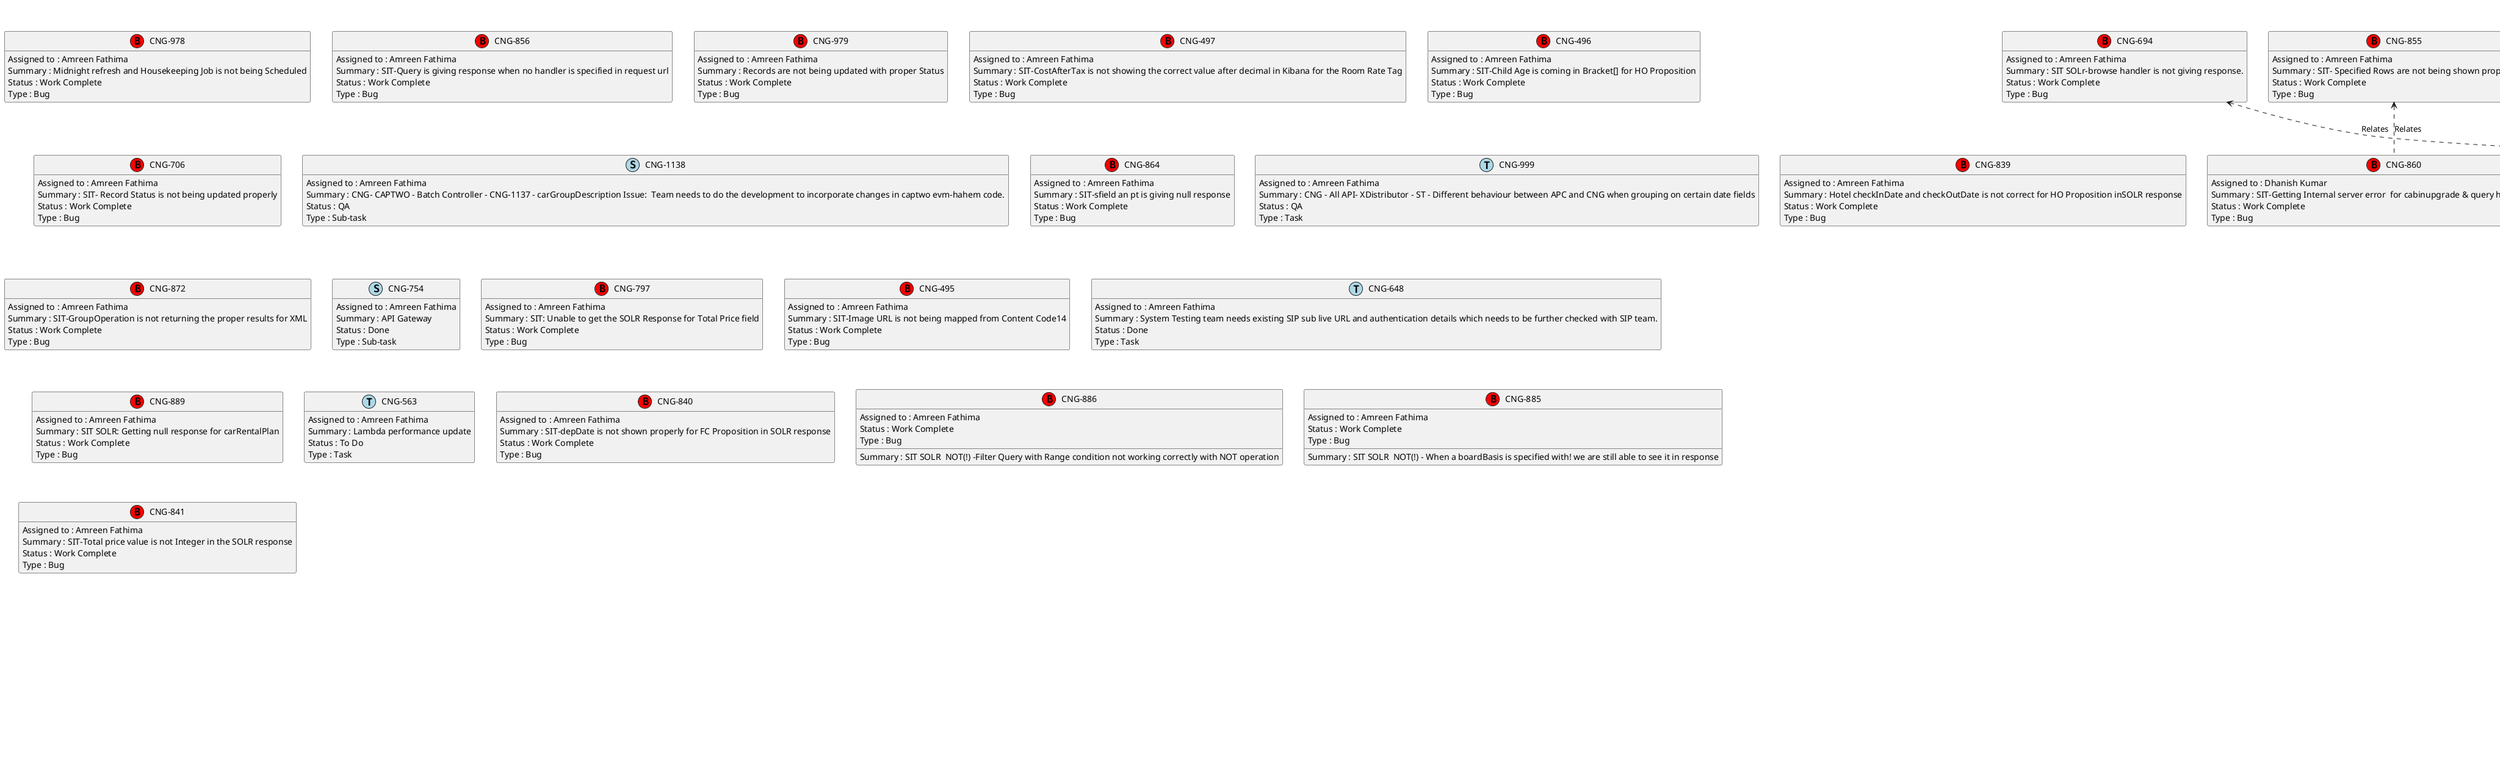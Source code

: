 @startuml
'https://plantuml.com/class-diagram

' GENERATE CLASS DIAGRAM ===========
' Generated at    : Fri May 03 10:09:58 CEST 2024

title Jira Tickets for Person Amreen Fathima
hide empty members

legend
Jira Ticket Status
----
(QA) : 5
(To Do) : 5
(Done) : 6
(In Progress) : 4
(In System Test) : 1
(Withdrawn) : 1
(Work Complete) : 35
(Raised) : 1
----
Jira Ticket Types
----
(Task) : 10
(Bug) : 38
(Sub-task) : 10
end legend


' Tickets =======
class "CNG-978" << (B,red) >> {
  Assigned to : Amreen Fathima
  Summary : Midnight refresh and Housekeeping Job is not being Scheduled
  Status : Work Complete
  Type : Bug
}

class "CNG-856" << (B,red) >> {
  Assigned to : Amreen Fathima
  Summary : SIT-Query is giving response when no handler is specified in request url
  Status : Work Complete
  Type : Bug
}

class "CNG-979" << (B,red) >> {
  Assigned to : Amreen Fathima
  Summary : Records are not being updated with proper Status
  Status : Work Complete
  Type : Bug
}

class "CNG-497" << (B,red) >> {
  Assigned to : Amreen Fathima
  Summary : SIT-CostAfterTax is not showing the correct value after decimal in Kibana for the Room Rate Tag
  Status : Work Complete
  Type : Bug
}

class "CNG-694" << (B,red) >> {
  Assigned to : Amreen Fathima
  Summary : SIT SOLr-browse handler is not giving response.
  Status : Work Complete
  Type : Bug
}

class "CNG-496" << (B,red) >> {
  Assigned to : Amreen Fathima
  Summary : SIT-Child Age is coming in Bracket[] for HO Proposition
  Status : Work Complete
  Type : Bug
}

class "CNG-499" << (B,red) >> {
  Assigned to : Amreen Fathima
  Summary : SIT-Few fields are still shown in Kibana for FC and CO Proposition.
  Status : Work Complete
  Type : Bug
}

class "CNG-498" << (B,red) >> {
  Assigned to : Amreen Fathima
  Summary : SIT-Few fields are still shown in Kibana for FH and HO Proposition.
  Status : Work Complete
  Type : Bug
}

class "CNG-611" << (S,lightblue) >> {
  Assigned to : Amreen Fathima
  Summary : CNG - Common - Performance Testing - PAA/PAS SERVICE
  Status : To Do
  Type : Sub-task
}

class "CNG-896" << (B,red) >> {
  Assigned to : Amreen Fathima
  Summary : Unexpected b/w SOLr response behaviours in SIT
  Status : Work Complete
  Type : Bug
}

class "CNG-533" << (T,lightblue) >> {
  Assigned to : Anand Dixit
  Summary : Burst and Batch Controller- CAP2-ASY04-42 release 
  Status : In Progress
  Type : Task
}

class "CNG-610" << (S,lightblue) >> {
  Assigned to : Amreen Fathima
  Summary : CNG - Common - Performance Testing - Batch Controller
  Status : QA
  Type : Sub-task
}

class "CNG-855" << (B,red) >> {
  Assigned to : Amreen Fathima
  Summary : SIT- Specified Rows are not being shown properly
  Status : Work Complete
  Type : Bug
}

class "CNG-612" << (S,lightblue) >> {
  Assigned to : Amreen Fathima
  Summary : Performance Testing - Burst Controller
  Status : Done
  Type : Sub-task
}

class "CNG-867" << (B,red) >> {
  Assigned to : Amreen Fathima
  Summary : SIT- Hotel Stars is returning Null response
  Status : Work Complete
  Type : Bug
}

class "CNG-706" << (B,red) >> {
  Assigned to : Amreen Fathima
  Summary : SIT- Record Status is not being updated properly
  Status : Work Complete
  Type : Bug
}

class "CNG-708" << (B,red) >> {
  Assigned to : Amreen Fathima
  Summary : CNG - SOLR API - NOT(!) Logic
  Status : In System Test
  Type : Bug
}

class "CNG-585" << (S,lightblue) >> {
  Assigned to : Anand Dixit
  Summary : SIP B/W Compatible API SIT
  Status : Done
  Type : Sub-task
}

class "CNG-860" << (B,red) >> {
  Assigned to : Dhanish Kumar
  Summary : SIT-Getting Internal server error  for cabinupgrade & query handlers for wt=xml
  Status : Work Complete
  Type : Bug
}

class "CNG-1138" << (S,lightblue) >> {
  Assigned to : Amreen Fathima
  Summary : CNG- CAPTWO - Batch Controller - CNG-1137 - carGroupDescription Issue:  Team needs to do the development to incorporate changes in captwo evm-hahem code.
  Status : QA
  Type : Sub-task
}

class "CNG-1139" << (T,lightblue) >> {
  Assigned to : Amreen Fathima
  Summary : Recommend performance test scenarios 
  Status : In Progress
  Type : Task
}

class "CNG-862" << (B,red) >> {
  Assigned to : Amreen Fathima
  Summary : SIT-Extra delimiter(,) within fl results error in old solr, While result returned in New solr.
  Status : Work Complete
  Type : Bug
}

class "CNG-864" << (B,red) >> {
  Assigned to : Amreen Fathima
  Summary : SIT-sfield an pt is giving null response
  Status : Work Complete
  Type : Bug
}

class "CNG-866" << (B,red) >> {
  Assigned to : Amreen Fathima
  Summary : SIT-PricePP is not returning values properly
  Status : Withdrawn
  Type : Bug
}

class "CNG-1141" << (T,lightblue) >> {
  Assigned to : Amreen Fathima
  Summary : Make assumptions for peak load 
  Status : To Do
  Type : Task
}

class "CNG-1140" << (T,lightblue) >> {
  Assigned to : Amreen Fathima
  Summary : Identify source of NFRs obtained to date
  Status : To Do
  Type : Task
}

class "CNG-879" << (B,red) >> {
  Assigned to : Amreen Fathima
  Summary : SIT SOLR  NOT(!) -Getting null response when we add NOT(!) to HotelID
  Status : Work Complete
  Type : Bug
}

class "CNG-999" << (T,lightblue) >> {
  Assigned to : Amreen Fathima
  Summary : CNG - All API- XDistributor - ST - Different behaviour between APC and CNG when grouping on certain date fields
  Status : QA
  Type : Task
}

class "CNG-839" << (B,red) >> {
  Assigned to : Amreen Fathima
  Summary : Hotel checkInDate and checkOutDate is not correct for HO Proposition inSOLR response
  Status : Work Complete
  Type : Bug
}

class "CNG-915" << (B,red) >> {
  Assigned to : Amreen Fathima
  Summary : SIT SIP- Different Timezone is shown in existing SIP API and New SIP API
  Status : Work Complete
  Type : Bug
}

class "CNG-838" << (B,red) >> {
  Assigned to : Amreen Fathima
  Summary : SIT-Ancillary id is not string in the JSON response
  Status : Work Complete
  Type : Bug
}

class "CNG-796" << (B,red) >> {
  Assigned to : Amreen Fathima
  Summary : SIT-Different Data types Observed in SIT KIBANA and e2e Data Mapping
  Status : Work Complete
  Type : Bug
}

class "CNG-872" << (B,red) >> {
  Assigned to : Amreen Fathima
  Summary : SIT-GroupOperation is not returning the proper results for XML
  Status : Work Complete
  Type : Bug
}

class "CNG-674" << (S,lightblue) >> {
  Assigned to : Amreen Fathima
  Summary : CNG-528 : Redis error monitoring in Batch Controller 
  Status : Done
  Type : Sub-task
}

class "CNG-754" << (S,lightblue) >> {
  Assigned to : Amreen Fathima
  Summary : API Gateway
  Status : Done
  Type : Sub-task
}

class "CNG-797" << (B,red) >> {
  Assigned to : Amreen Fathima
  Summary : SIT: Unable to get the SOLR Response for Total Price field
  Status : Work Complete
  Type : Bug
}

class "CNG-558" << (S,lightblue) >> {
  Summary : Solr API - SIT
  Status : To Do
  Type : Sub-task
}

class "CNG-876" << (B,red) >> {
  Assigned to : Amreen Fathima
  Summary : SIT SOLR  NOT(!) - Getting default Null response for a ! query though values are present in the Cache for FC Proposition
  Status : Work Complete
  Type : Bug
}

class "CNG-691" << (B,red) >> {
  Assigned to : Amreen Fathima
  Summary : SIT SOLr-Safe handler is not giving response.
  Status : Work Complete
  Type : Bug
}

class "CNG-891" << (B,red) >> {
  Assigned to : Amreen Fathima
  Summary : SIT SOLR-Facet with fq operation has different behaviour in New and Old solr
  Status : Work Complete
  Type : Bug
}

class "CNG-693" << (B,red) >> {
  Assigned to : Amreen Fathima
  Summary : SIT SOLr-query handler is not giving response.
  Status : Work Complete
  Type : Bug
}

class "CNG-495" << (B,red) >> {
  Assigned to : Amreen Fathima
  Summary : SIT-Image URL is not being mapped from Content Code14
  Status : Work Complete
  Type : Bug
}

class "CNG-692" << (B,red) >> {
  Assigned to : Amreen Fathima
  Summary : SIT SOLr-bahpricefeed handler is not giving response.
  Status : Work Complete
  Type : Bug
}

class "CNG-648" << (T,lightblue) >> {
  Assigned to : Amreen Fathima
  Summary : System Testing team needs existing SIP sub live URL and authentication details which needs to be further checked with SIP team.
  Status : Done
  Type : Task
}

class "CNG-889" << (B,red) >> {
  Assigned to : Amreen Fathima
  Summary : SIT SOLR: Getting null response for carRentalPlan
  Status : Work Complete
  Type : Bug
}

class "CNG-807" << (T,lightblue) >> {
  Assigned to : Amreen Fathima
  Summary : CNG - SOLR API- Lambda - ST- JSON Response Format
  Status : In Progress
  Type : Task
}

class "CNG-609" << (T,lightblue) >> {
  Assigned to : Amreen Fathima
  Summary : CNG - Common - Performance Testing - Batch & Burst Controller
  Status : QA
  Type : Task
}

class "CNG-563" << (T,lightblue) >> {
  Assigned to : Amreen Fathima
  Summary : Lambda performance update
  Status : To Do
  Type : Task
}

class "CNG-882" << (B,red) >> {
  Assigned to : Amreen Fathima
  Summary : SIT SOLr-Other values returned apart from fq value
  Status : Work Complete
  Type : Bug
}

class "CNG-1039" << (S,lightblue) >> {
  Assigned to : Stephy Aniyan
  Summary : Decide approach on Test Strategy for SOLR API and prepare Test Strategy document.
  Status : In Progress
  Type : Sub-task
}

class "CNG-881" << (B,red) >> {
  Summary : SOLR B/W Compatible API SIT  for NOT(!) handling 
  Status : Raised
  Type : Bug
}

class "CNG-686" << (S,lightblue) >> {
  Summary : CNG - Burst & Batch Controller - SIT
  Status : QA
  Type : Sub-task
}

class "CNG-840" << (B,red) >> {
  Assigned to : Amreen Fathima
  Summary : SIT-depDate is not shown properly for FC Proposition in SOLR response
  Status : Work Complete
  Type : Bug
}

class "CNG-963" << (B,red) >> {
  Assigned to : Amreen Fathima
  Summary : SIT SIP- Text format is not proper
  Status : Work Complete
  Type : Bug
}

class "CNG-886" << (B,red) >> {
  Assigned to : Amreen Fathima
  Summary : SIT SOLR  NOT(!) -Filter Query with Range condition not working correctly with NOT operation
  Status : Work Complete
  Type : Bug
}

class "CNG-885" << (B,red) >> {
  Assigned to : Amreen Fathima
  Summary : SIT SOLR  NOT(!) - When a boardBasis is specified with! we are still able to see it in response
  Status : Work Complete
  Type : Bug
}

class "CNG-643" << (T,lightblue) >> {
  Assigned to : Amreen Fathima
  Summary : SOLR test scripts preparation and review 
  Status : Done
  Type : Task
}

class "CNG-841" << (B,red) >> {
  Assigned to : Amreen Fathima
  Summary : SIT-Total price value is not Integer in the SOLR response
  Status : Work Complete
  Type : Bug
}



' Links =======
"CNG-796" <.. "CNG-558" : Approval
"CNG-915" <.. "CNG-585" : Relates
"CNG-963" <.. "CNG-585" : Relates
"CNG-896" <.. "CNG-879" : Relates
"CNG-879" <.. "CNG-708" : Approval
"CNG-876" <.. "CNG-708" : Approval
"CNG-891" <.. "CNG-881" : Relates
"CNG-891" <.. "CNG-558" : Relates
"CNG-882" <.. "CNG-879" : Relates
"CNG-882" <.. "CNG-876" : Relates
"CNG-643" <.. "CNG-558" : Dependent
"CNG-694" <.. "CNG-558" : Relates
"CNG-674" <.. "CNG-533" : Dependent
"CNG-691" <.. "CNG-558" : Relates
"CNG-693" <.. "CNG-558" : Relates
"CNG-692" <.. "CNG-558" : Relates
"CNG-807" <.. "CNG-558" : Dependent
"CNG-611" <.. "CNG-686" : Relates
"CNG-610" <.. "CNG-686" : Relates
"CNG-855" <.. "CNG-558" : Relates
"CNG-855" <.. "CNG-860" : Relates
"CNG-612" <.. "CNG-686" : Relates
"CNG-867" <.. "CNG-558" : Approval
"CNG-862" <.. "CNG-558" : Relates
"CNG-866" <.. "CNG-558" : Approval
"CNG-838" <.. "CNG-558" : Relates
"CNG-609" <.. "CNG-686" : Relates
"CNG-499" <.. "CNG-498" : Bundles
"CNG-1141" <.. "CNG-1039" : Relates
"CNG-1140" <.. "CNG-1039" : Relates
"CNG-1139" <.. "CNG-1039" : Relates


@enduml
